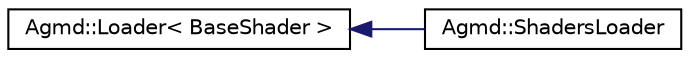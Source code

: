 digraph "Graphical Class Hierarchy"
{
  edge [fontname="Helvetica",fontsize="10",labelfontname="Helvetica",labelfontsize="10"];
  node [fontname="Helvetica",fontsize="10",shape=record];
  rankdir="LR";
  Node1 [label="Agmd::Loader\< BaseShader \>",height=0.2,width=0.4,color="black", fillcolor="white", style="filled",URL="$class_agmd_1_1_loader.html"];
  Node1 -> Node2 [dir="back",color="midnightblue",fontsize="10",style="solid",fontname="Helvetica"];
  Node2 [label="Agmd::ShadersLoader",height=0.2,width=0.4,color="black", fillcolor="white", style="filled",URL="$class_agmd_1_1_shaders_loader.html"];
}
